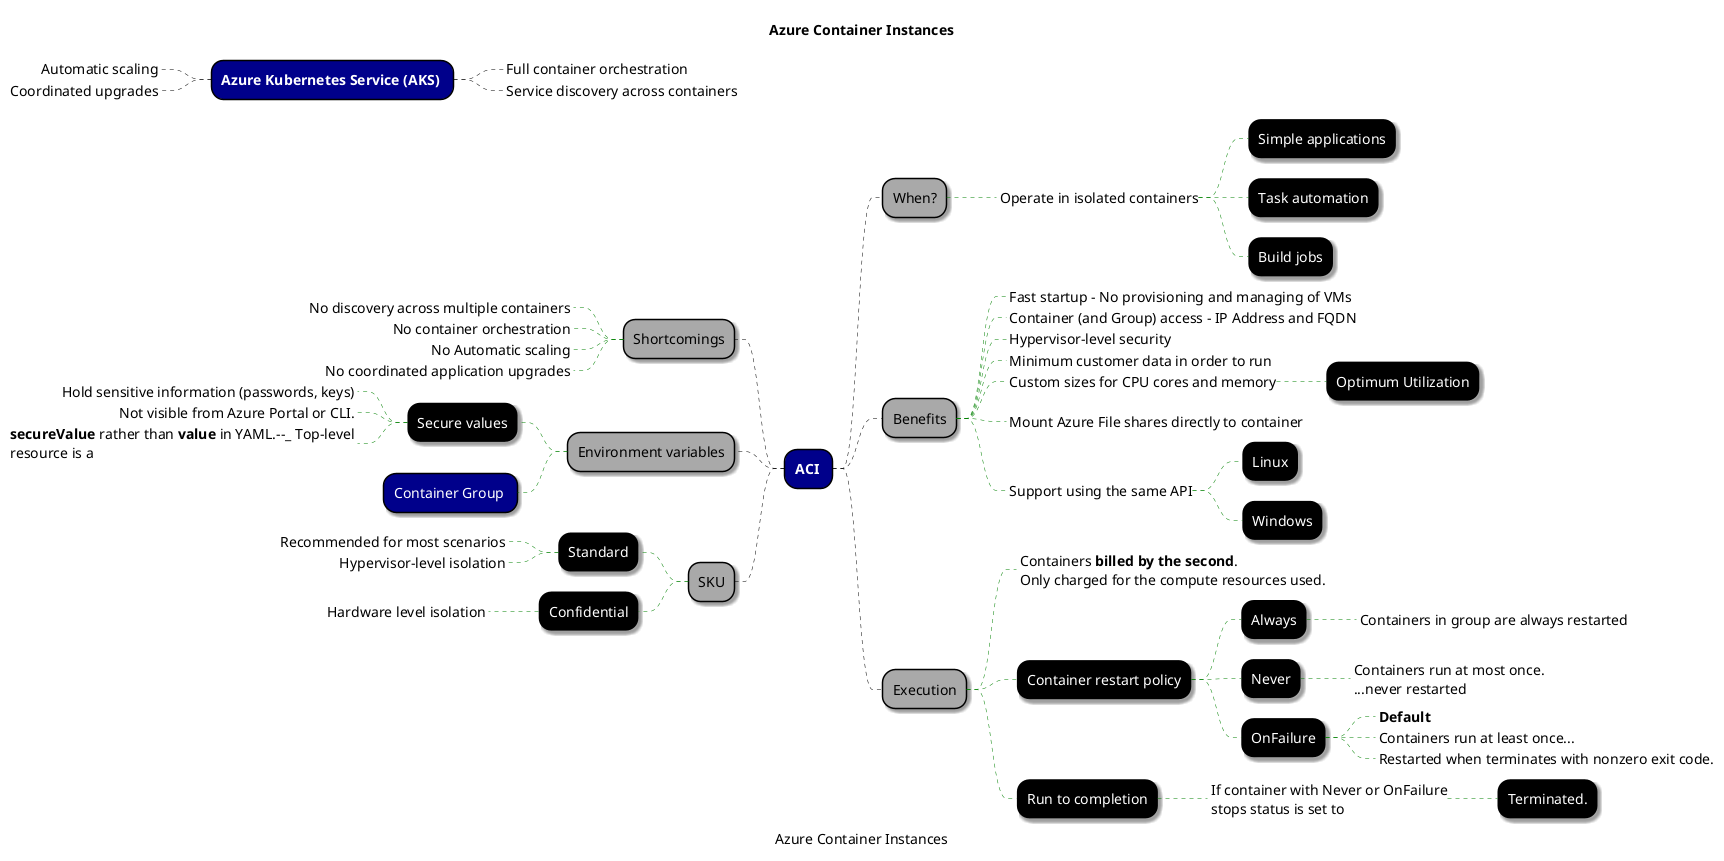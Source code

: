 @startmindmap "Azure Container Instances"

title Azure Container Instances
caption Azure Container Instances

<style>

    mindMapDiagram {
        .root {
            BackgroundColor darkblue
            LineColor black
            FontColor white
        }

        node {
            FontColor white
            LineColor black
            BackgroundColor black
            Shadowing 2.0
            RoundCorner 25
        }
        :depth(0) {
            FontColor black
            LineColor white
            BackgroundColor white
            Shadowing 0.0
        }
        :depth(1) {
            FontColor black
            BackgroundColor darkgrey
            Shadowing 2.0
        }

        arrow {
            LineStyle 4
            LineThickness 0.5
            LineColor green
        }

        boxless {
            FontColor black
            Margin 10
            Padding 10
            MaximumWidth 400
        }
    }
</style>

+ **Azure Kubernetes Service (AKS)** <<root>>
++_ Full container orchestration
++_ Service discovery across containers
--_ Automatic scaling
--_ Coordinated upgrades

+ **ACI** <<root>>

++ When?
+++_ Operate in isolated containers
++++ Simple applications
++++ Task automation
++++ Build jobs

++ Benefits
+++_ Fast startup - No provisioning and managing of VMs
+++_ Container (and Group) access - IP Address and FQDN
+++_ Hypervisor-level security
+++_ Minimum customer data in order to run
+++_ Custom sizes for CPU cores and memory
++++ Optimum Utilization
+++_ Mount Azure File shares directly to container
+++_ Support using the same API
++++ Linux
++++ Windows


-- Shortcomings
---_ No discovery across multiple containers
---_ No container orchestration
---_ No Automatic scaling
---_ No coordinated application upgrades

-- Environment variables
--- Secure values
----_ Hold sensitive information (passwords, keys)
----_ Not visible from Azure Portal or CLI.
----_ **secureValue** rather than **value** in YAML.--_ Top-level resource is a
--- Container Group <<root>>

-- SKU
--- Standard
----_ Recommended for most scenarios
----_ Hypervisor-level isolation
--- Confidential
----_ Hardware level isolation

++ Execution
+++_ Containers **billed by the second**.\nOnly charged for the compute resources used.
+++ Container restart policy
++++ Always
+++++_ Containers in group are always restarted
++++ Never
+++++_ Containers run at most once.\n...never restarted
++++ OnFailure
+++++_ **Default**
+++++_ Containers run at least once...
+++++_ Restarted when terminates with nonzero exit code.
+++ Run to completion
++++_ If container with Never or OnFailure\nstops status is set to
+++++ Terminated.




@endmindmap
